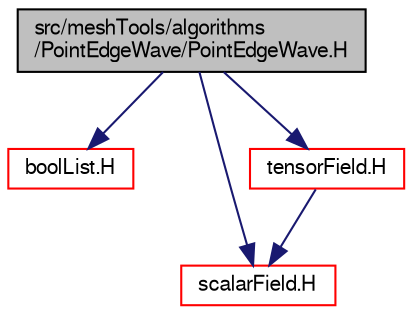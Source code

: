 digraph "src/meshTools/algorithms/PointEdgeWave/PointEdgeWave.H"
{
  bgcolor="transparent";
  edge [fontname="FreeSans",fontsize="10",labelfontname="FreeSans",labelfontsize="10"];
  node [fontname="FreeSans",fontsize="10",shape=record];
  Node0 [label="src/meshTools/algorithms\l/PointEdgeWave/PointEdgeWave.H",height=0.2,width=0.4,color="black", fillcolor="grey75", style="filled", fontcolor="black"];
  Node0 -> Node1 [color="midnightblue",fontsize="10",style="solid",fontname="FreeSans"];
  Node1 [label="boolList.H",height=0.2,width=0.4,color="red",URL="$a12152.html"];
  Node0 -> Node49 [color="midnightblue",fontsize="10",style="solid",fontname="FreeSans"];
  Node49 [label="scalarField.H",height=0.2,width=0.4,color="red",URL="$a09656.html"];
  Node0 -> Node82 [color="midnightblue",fontsize="10",style="solid",fontname="FreeSans"];
  Node82 [label="tensorField.H",height=0.2,width=0.4,color="red",URL="$a09716.html"];
  Node82 -> Node49 [color="midnightblue",fontsize="10",style="solid",fontname="FreeSans"];
}
